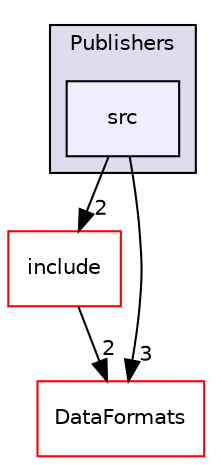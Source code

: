 digraph "/home/travis/build/AliceO2Group/AliceO2/Utilities/Publishers/src" {
  bgcolor=transparent;
  compound=true
  node [ fontsize="10", fontname="Helvetica"];
  edge [ labelfontsize="10", labelfontname="Helvetica"];
  subgraph clusterdir_5d0813f9033df95284de52361814c1a3 {
    graph [ bgcolor="#ddddee", pencolor="black", label="Publishers" fontname="Helvetica", fontsize="10", URL="dir_5d0813f9033df95284de52361814c1a3.html"]
  dir_7ae1b165999a4d5ba68cedab80338711 [shape=box, label="src", style="filled", fillcolor="#eeeeff", pencolor="black", URL="dir_7ae1b165999a4d5ba68cedab80338711.html"];
  }
  dir_bc14c1957ca2806c8900f19df3ee94ed [shape=box label="include" color="red" URL="dir_bc14c1957ca2806c8900f19df3ee94ed.html"];
  dir_2171f7ec022c5423887b07c69b2f5b48 [shape=box label="DataFormats" color="red" URL="dir_2171f7ec022c5423887b07c69b2f5b48.html"];
  dir_bc14c1957ca2806c8900f19df3ee94ed->dir_2171f7ec022c5423887b07c69b2f5b48 [headlabel="2", labeldistance=1.5 headhref="dir_000466_000054.html"];
  dir_7ae1b165999a4d5ba68cedab80338711->dir_bc14c1957ca2806c8900f19df3ee94ed [headlabel="2", labeldistance=1.5 headhref="dir_000468_000466.html"];
  dir_7ae1b165999a4d5ba68cedab80338711->dir_2171f7ec022c5423887b07c69b2f5b48 [headlabel="3", labeldistance=1.5 headhref="dir_000468_000054.html"];
}
